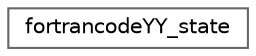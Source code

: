 digraph "Graphical Class Hierarchy"
{
 // INTERACTIVE_SVG=YES
 // LATEX_PDF_SIZE
  bgcolor="transparent";
  edge [fontname=Helvetica,fontsize=10,labelfontname=Helvetica,labelfontsize=10];
  node [fontname=Helvetica,fontsize=10,shape=box,height=0.2,width=0.4];
  rankdir="LR";
  Node0 [label="fortrancodeYY_state",height=0.2,width=0.4,color="grey40", fillcolor="white", style="filled",URL="$d9/de9/structfortrancode_y_y__state.html",tooltip=" "];
}
